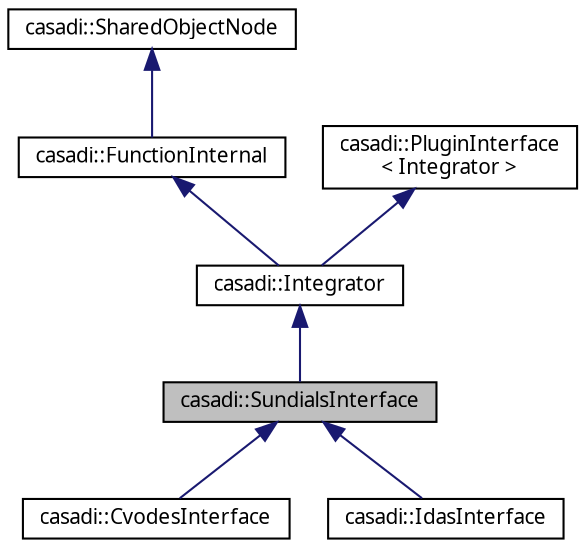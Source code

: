digraph "casadi::SundialsInterface"
{
  edge [fontname="FreeSans.ttf",fontsize="10",labelfontname="FreeSans.ttf",labelfontsize="10"];
  node [fontname="FreeSans.ttf",fontsize="10",shape=record];
  Node1 [label="casadi::SundialsInterface",height=0.2,width=0.4,color="black", fillcolor="grey75", style="filled", fontcolor="black"];
  Node2 -> Node1 [dir="back",color="midnightblue",fontsize="10",style="solid",fontname="FreeSans.ttf"];
  Node2 [label="casadi::Integrator",height=0.2,width=0.4,color="black", fillcolor="white", style="filled",URL="$db/d3d/classcasadi_1_1Integrator.html",tooltip="Internal storage for integrator related data. "];
  Node3 -> Node2 [dir="back",color="midnightblue",fontsize="10",style="solid",fontname="FreeSans.ttf"];
  Node3 [label="casadi::FunctionInternal",height=0.2,width=0.4,color="black", fillcolor="white", style="filled",URL="$d2/dab/classcasadi_1_1FunctionInternal.html",tooltip="Internal class for Function. "];
  Node4 -> Node3 [dir="back",color="midnightblue",fontsize="10",style="solid",fontname="FreeSans.ttf"];
  Node4 [label="casadi::SharedObjectNode",height=0.2,width=0.4,color="black", fillcolor="white", style="filled",URL="$d9/dd3/classcasadi_1_1SharedObjectNode.html"];
  Node5 -> Node2 [dir="back",color="midnightblue",fontsize="10",style="solid",fontname="FreeSans.ttf"];
  Node5 [label="casadi::PluginInterface\l\< Integrator \>",height=0.2,width=0.4,color="black", fillcolor="white", style="filled",URL="$d4/d37/classcasadi_1_1PluginInterface.html"];
  Node1 -> Node6 [dir="back",color="midnightblue",fontsize="10",style="solid",fontname="FreeSans.ttf"];
  Node6 [label="casadi::CvodesInterface",height=0.2,width=0.4,color="black", fillcolor="white", style="filled",URL="$d2/d5f/classcasadi_1_1CvodesInterface.html",tooltip="&#39;cvodes&#39; plugin for Integrator "];
  Node1 -> Node7 [dir="back",color="midnightblue",fontsize="10",style="solid",fontname="FreeSans.ttf"];
  Node7 [label="casadi::IdasInterface",height=0.2,width=0.4,color="black", fillcolor="white", style="filled",URL="$d2/d52/classcasadi_1_1IdasInterface.html",tooltip="&#39;idas&#39; plugin for Integrator "];
}
